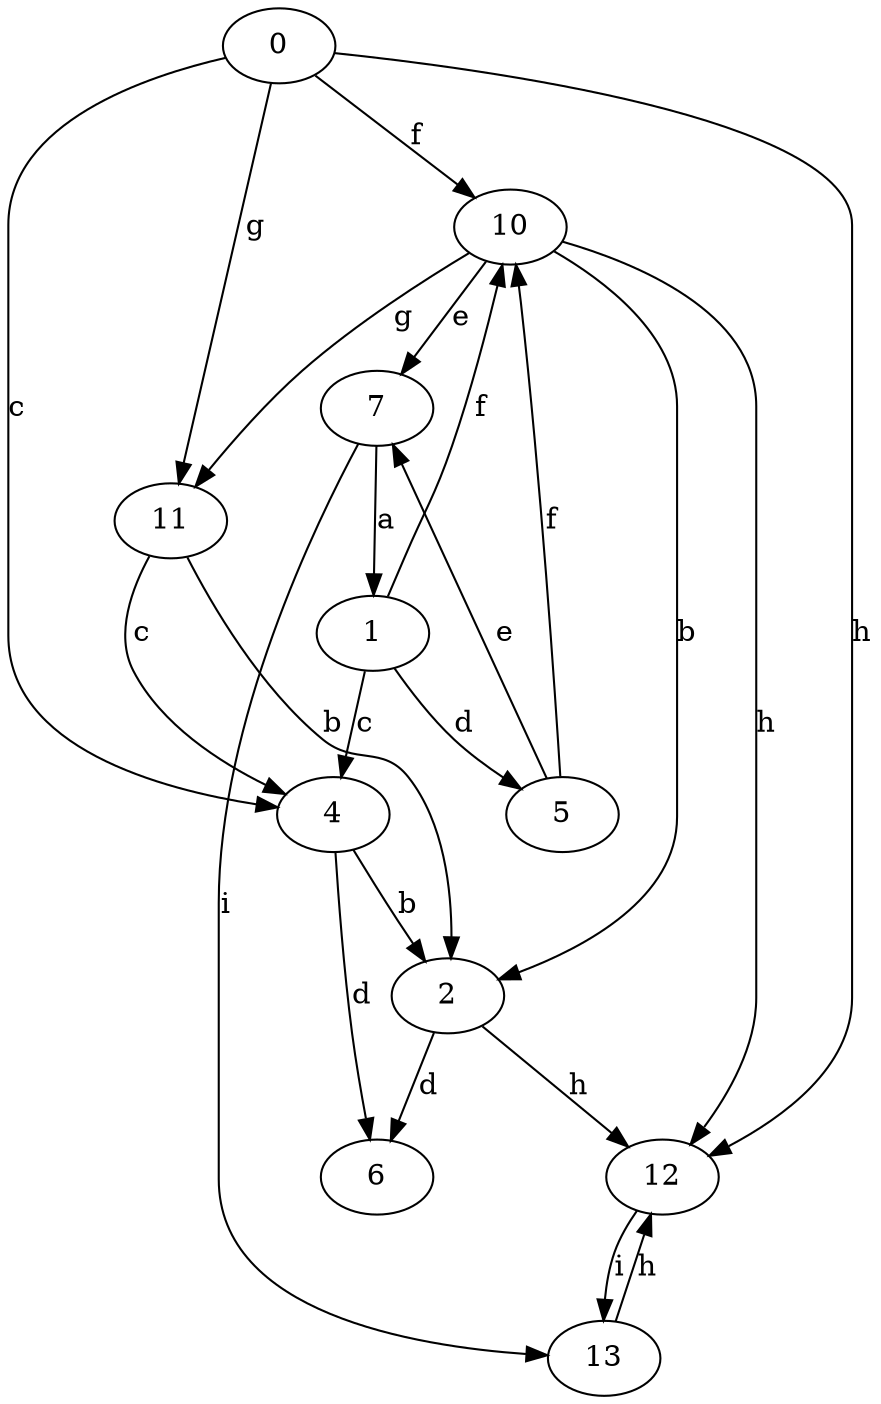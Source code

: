 strict digraph  {
0;
1;
2;
4;
5;
6;
7;
10;
11;
12;
13;
0 -> 4  [label=c];
0 -> 10  [label=f];
0 -> 11  [label=g];
0 -> 12  [label=h];
1 -> 4  [label=c];
1 -> 5  [label=d];
1 -> 10  [label=f];
2 -> 6  [label=d];
2 -> 12  [label=h];
4 -> 2  [label=b];
4 -> 6  [label=d];
5 -> 7  [label=e];
5 -> 10  [label=f];
7 -> 1  [label=a];
7 -> 13  [label=i];
10 -> 2  [label=b];
10 -> 7  [label=e];
10 -> 11  [label=g];
10 -> 12  [label=h];
11 -> 2  [label=b];
11 -> 4  [label=c];
12 -> 13  [label=i];
13 -> 12  [label=h];
}
